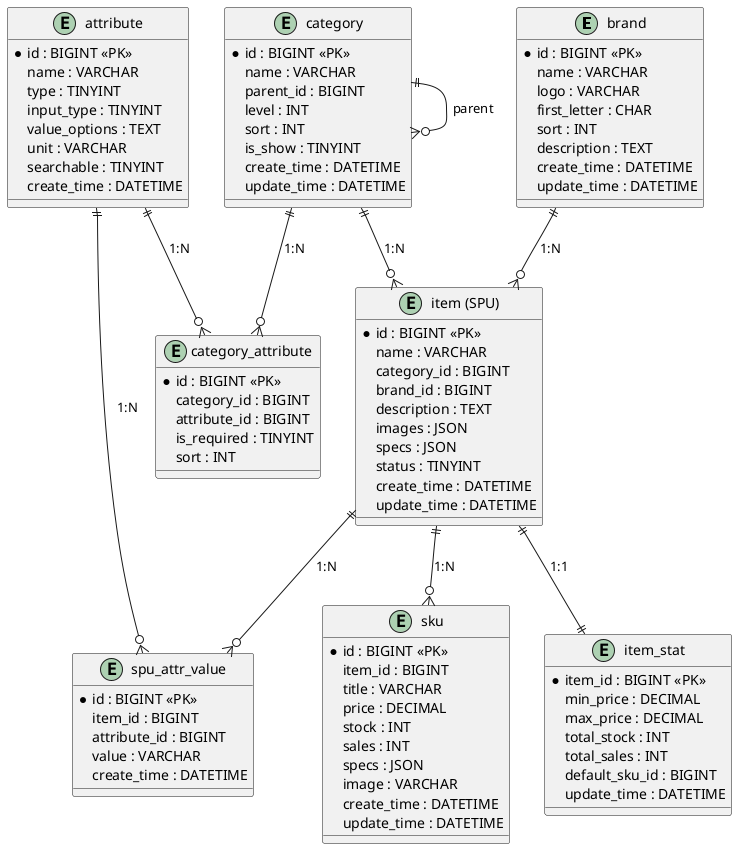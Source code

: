 @startuml
' 定义实体
entity "brand" as Brand {
  *id : BIGINT <<PK>>
  name : VARCHAR
  logo : VARCHAR
  first_letter : CHAR
  sort : INT
  description : TEXT
  create_time : DATETIME
  update_time : DATETIME
}

entity "category" as Category {
  *id : BIGINT <<PK>>
  name : VARCHAR
  parent_id : BIGINT
  level : INT
  sort : INT
  is_show : TINYINT
  create_time : DATETIME
  update_time : DATETIME
}

entity "attribute" as Attribute {
  *id : BIGINT <<PK>>
  name : VARCHAR
  type : TINYINT
  input_type : TINYINT
  value_options : TEXT
  unit : VARCHAR
  searchable : TINYINT
  create_time : DATETIME
}

entity "category_attribute" as CategoryAttribute {
  *id : BIGINT <<PK>>
  category_id : BIGINT
  attribute_id : BIGINT
  is_required : TINYINT
  sort : INT
}

entity "item (SPU)" as Item {
  *id : BIGINT <<PK>>
  name : VARCHAR
  category_id : BIGINT
  brand_id : BIGINT
  description : TEXT
  images : JSON
  specs : JSON
  status : TINYINT
  create_time : DATETIME
  update_time : DATETIME
}

entity "sku" as SKU {
  *id : BIGINT <<PK>>
  item_id : BIGINT
  title : VARCHAR
  price : DECIMAL
  stock : INT
  sales : INT
  specs : JSON
  image : VARCHAR
  create_time : DATETIME
  update_time : DATETIME
}

entity "item_stat" as ItemStat {
  *item_id : BIGINT <<PK>>
  min_price : DECIMAL
  max_price : DECIMAL
  total_stock : INT
  total_sales : INT
  default_sku_id : BIGINT
  update_time : DATETIME
}

entity "spu_attr_value" as SPUAttrValue {
  *id : BIGINT <<PK>>
  item_id : BIGINT
  attribute_id : BIGINT
  value : VARCHAR
  create_time : DATETIME
}

' 关系
Brand ||--o{ Item : "1:N"
Category ||--o{ Item : "1:N"
Category ||--o{ Category : "parent"
Category ||--o{ CategoryAttribute : "1:N"
Attribute ||--o{ CategoryAttribute : "1:N"
Item ||--o{ SKU : "1:N"
Item ||--|| ItemStat : "1:1"
Item ||--o{ SPUAttrValue : "1:N"
Attribute ||--o{ SPUAttrValue : "1:N"
@enduml